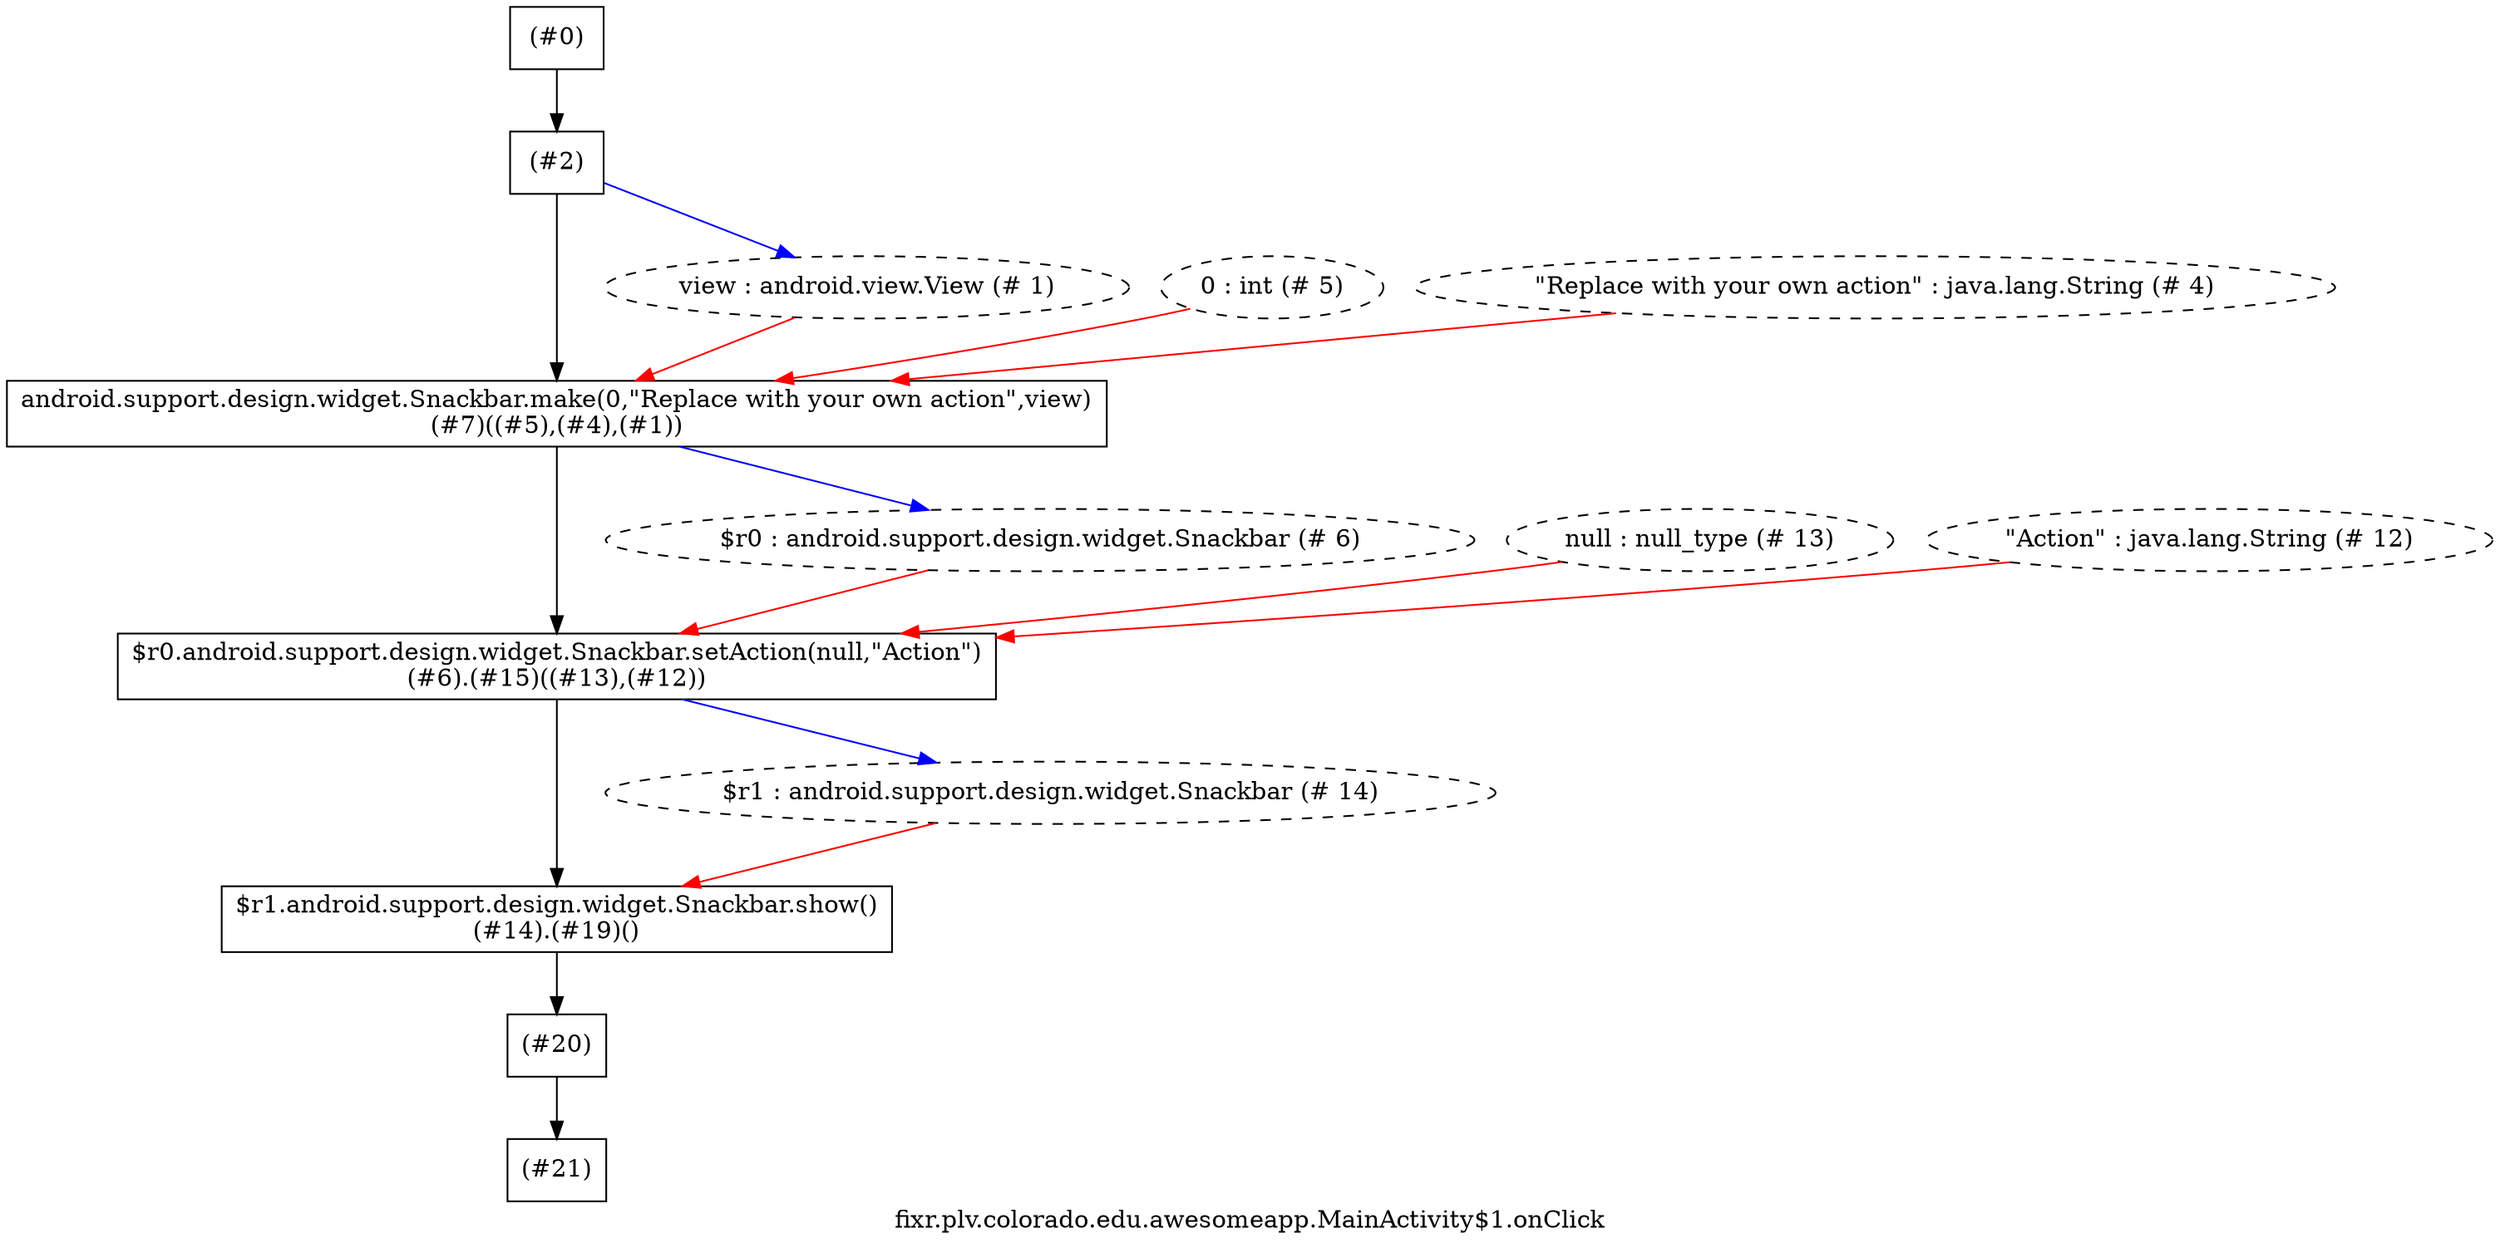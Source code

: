 digraph "cfg" {
    label="cfg";
    label="fixr.plv.colorado.edu.awesomeapp.MainActivity$1.onClick";
    node [shape=box];
    "0" [label="(#0)",group=0,];
    "15" [label="$r0.android.support.design.widget.Snackbar.setAction(null,\"Action\")\n(#6).(#15)((#13),(#12))",group=0,];
    "19" [label="$r1.android.support.design.widget.Snackbar.show()\n(#14).(#19)()",group=0,];
    "15"->"19" [color=black,Damping=0.7,];
    "21" [label="(#21)",group=0,];
    "20" [label="(#20)",group=0,];
    "19"->"20" [color=black,Damping=0.7,];
    "20"->"21" [color=black,Damping=0.7,];
    "2" [label="(#2)",group=0,];
    "0"->"2" [color=black,Damping=0.7,];
    "7" [label="android.support.design.widget.Snackbar.make(0,\"Replace with your own action\",view)\n(#7)((#5),(#4),(#1))",group=0,];
    "2"->"7" [color=black,Damping=0.7,];
    "7"->"15" [color=black,Damping=0.7,];
    "5" [label="0 : int (# 5)",style=dashed,shape=ellipse,group=1,];
    "5"->"7" [color=red,Damping=0.7,];
    "14" [label="$r1 : android.support.design.widget.Snackbar (# 14)",style=dashed,shape=ellipse,group=1,];
    "14"->"19" [color=red,Damping=0.7,];
    "4" [label="\"Replace with your own action\" : java.lang.String (# 4)",style=dashed,shape=ellipse,group=1,];
    "4"->"7" [color=red,Damping=0.7,];
    "13" [label="null : null_type (# 13)",style=dashed,shape=ellipse,group=1,];
    "13"->"15" [color=red,Damping=0.7,];
    "1" [label="view : android.view.View (# 1)",style=dashed,shape=ellipse,group=1,];
    "1"->"7" [color=red,Damping=0.7,];
    "12" [label="\"Action\" : java.lang.String (# 12)",style=dashed,shape=ellipse,group=1,];
    "12"->"15" [color=red,Damping=0.7,];
    "6" [label="$r0 : android.support.design.widget.Snackbar (# 6)",style=dashed,shape=ellipse,group=1,];
    "6"->"15" [color=red,Damping=0.7,];
    "7"->"6" [color=blue,];
    "2"->"1" [color=blue,];
    "15"->"14" [color=blue,];
}
